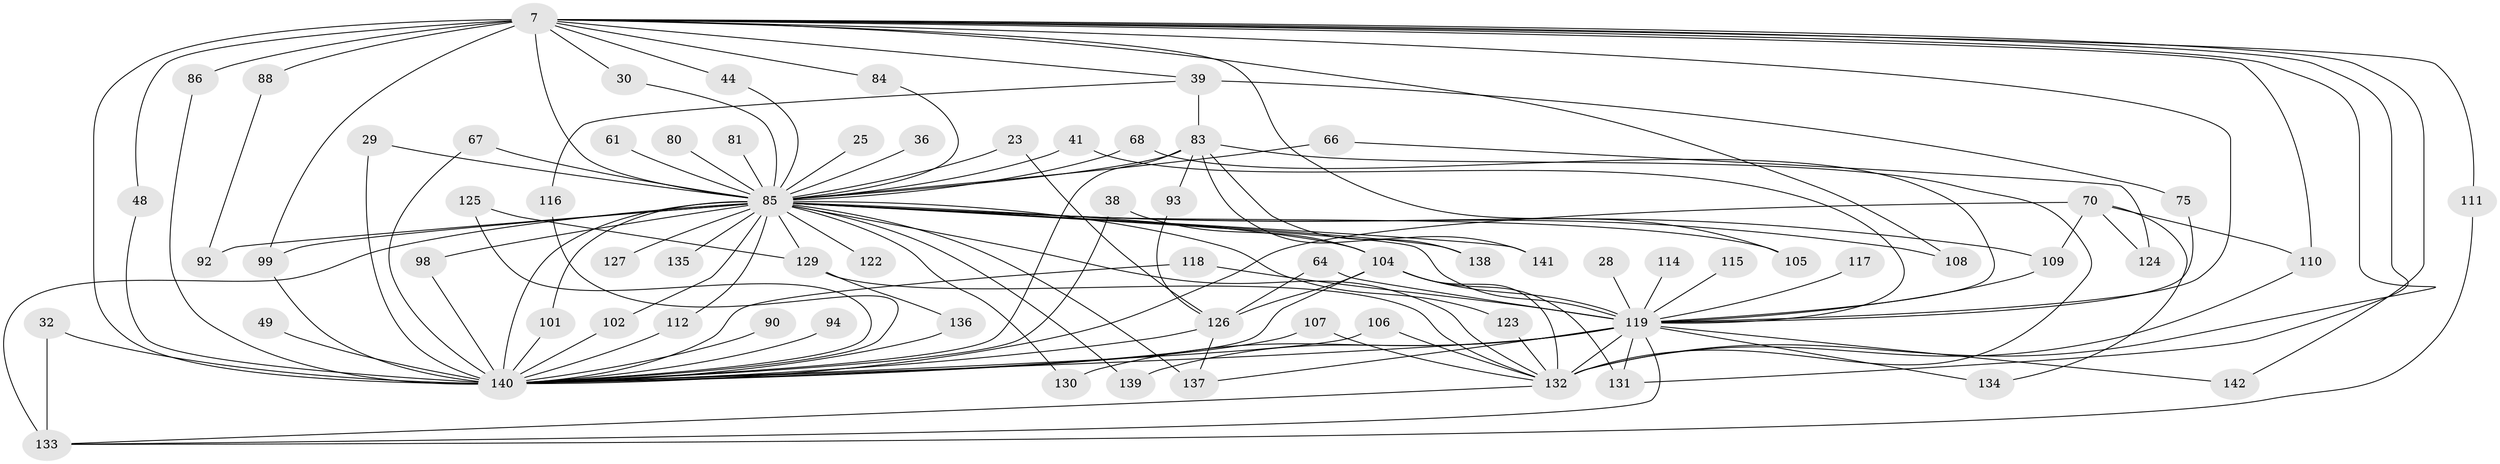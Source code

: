// original degree distribution, {27: 0.014084507042253521, 22: 0.014084507042253521, 30: 0.007042253521126761, 26: 0.007042253521126761, 19: 0.007042253521126761, 28: 0.007042253521126761, 23: 0.014084507042253521, 4: 0.11267605633802817, 8: 0.007042253521126761, 6: 0.035211267605633804, 5: 0.02112676056338028, 10: 0.007042253521126761, 3: 0.19014084507042253, 2: 0.5492957746478874, 7: 0.007042253521126761}
// Generated by graph-tools (version 1.1) at 2025/46/03/09/25 04:46:11]
// undirected, 71 vertices, 132 edges
graph export_dot {
graph [start="1"]
  node [color=gray90,style=filled];
  7 [super="+5"];
  23 [super="+18"];
  25;
  28;
  29;
  30;
  32;
  36;
  38;
  39 [super="+35"];
  41;
  44;
  48;
  49;
  61;
  64;
  66;
  67;
  68 [super="+24"];
  70 [super="+19"];
  75;
  80;
  81;
  83 [super="+46+51+77"];
  84;
  85 [super="+82+71+4+9"];
  86;
  88;
  90;
  92;
  93;
  94;
  98 [super="+43"];
  99 [super="+62+22"];
  101;
  102 [super="+54"];
  104 [super="+37+79"];
  105;
  106;
  107;
  108 [super="+87"];
  109 [super="+100"];
  110 [super="+52"];
  111;
  112;
  114;
  115;
  116;
  117;
  118;
  119 [super="+96+95+113+6"];
  122;
  123;
  124;
  125;
  126 [super="+97+121"];
  127;
  129 [super="+76"];
  130;
  131 [super="+103"];
  132 [super="+47+91+59+55"];
  133 [super="+89+56"];
  134;
  135;
  136;
  137 [super="+53"];
  138 [super="+65"];
  139;
  140 [super="+27+128+120+69"];
  141;
  142;
  7 -- 30;
  7 -- 44;
  7 -- 86;
  7 -- 88 [weight=2];
  7 -- 99 [weight=3];
  7 -- 105;
  7 -- 108 [weight=2];
  7 -- 110;
  7 -- 111;
  7 -- 142;
  7 -- 84;
  7 -- 48;
  7 -- 39;
  7 -- 132 [weight=2];
  7 -- 140 [weight=6];
  7 -- 85 [weight=9];
  7 -- 119 [weight=4];
  7 -- 131;
  23 -- 126;
  23 -- 85 [weight=3];
  25 -- 85 [weight=2];
  28 -- 119 [weight=2];
  29 -- 140;
  29 -- 85;
  30 -- 85;
  32 -- 140;
  32 -- 133;
  36 -- 85;
  38 -- 140;
  38 -- 104;
  39 -- 83 [weight=2];
  39 -- 116;
  39 -- 75;
  41 -- 85;
  41 -- 119;
  44 -- 85;
  48 -- 140;
  49 -- 140 [weight=2];
  61 -- 85;
  64 -- 119;
  64 -- 126;
  66 -- 124;
  66 -- 85 [weight=2];
  67 -- 140;
  67 -- 85;
  68 -- 85 [weight=2];
  68 -- 119 [weight=2];
  70 -- 134;
  70 -- 124;
  70 -- 110;
  70 -- 140 [weight=2];
  70 -- 109;
  75 -- 119;
  80 -- 85 [weight=2];
  81 -- 85 [weight=2];
  83 -- 138 [weight=2];
  83 -- 141;
  83 -- 93;
  83 -- 132;
  83 -- 140 [weight=3];
  83 -- 85 [weight=4];
  84 -- 85;
  85 -- 138 [weight=2];
  85 -- 140 [weight=17];
  85 -- 129 [weight=2];
  85 -- 130;
  85 -- 132 [weight=2];
  85 -- 133 [weight=3];
  85 -- 135 [weight=2];
  85 -- 137 [weight=2];
  85 -- 99;
  85 -- 105;
  85 -- 108;
  85 -- 119 [weight=9];
  85 -- 122 [weight=2];
  85 -- 123;
  85 -- 104 [weight=3];
  85 -- 109;
  85 -- 139;
  85 -- 141;
  85 -- 92;
  85 -- 98 [weight=2];
  85 -- 101;
  85 -- 102;
  85 -- 112;
  85 -- 127 [weight=2];
  86 -- 140;
  88 -- 92;
  90 -- 140;
  93 -- 126;
  94 -- 140 [weight=2];
  98 -- 140;
  99 -- 140;
  101 -- 140;
  102 -- 140;
  104 -- 132 [weight=3];
  104 -- 131;
  104 -- 119;
  104 -- 140;
  104 -- 126 [weight=2];
  106 -- 132;
  106 -- 140;
  107 -- 132;
  107 -- 140;
  109 -- 119;
  110 -- 132;
  111 -- 133;
  112 -- 140;
  114 -- 119 [weight=2];
  115 -- 119 [weight=2];
  116 -- 140;
  117 -- 119;
  118 -- 140;
  118 -- 119;
  119 -- 132 [weight=6];
  119 -- 140 [weight=8];
  119 -- 130;
  119 -- 134;
  119 -- 137;
  119 -- 139;
  119 -- 142;
  119 -- 131;
  119 -- 133;
  123 -- 132;
  125 -- 140;
  125 -- 129;
  126 -- 137;
  126 -- 140 [weight=3];
  129 -- 136;
  129 -- 132 [weight=2];
  132 -- 133;
  136 -- 140;
}
